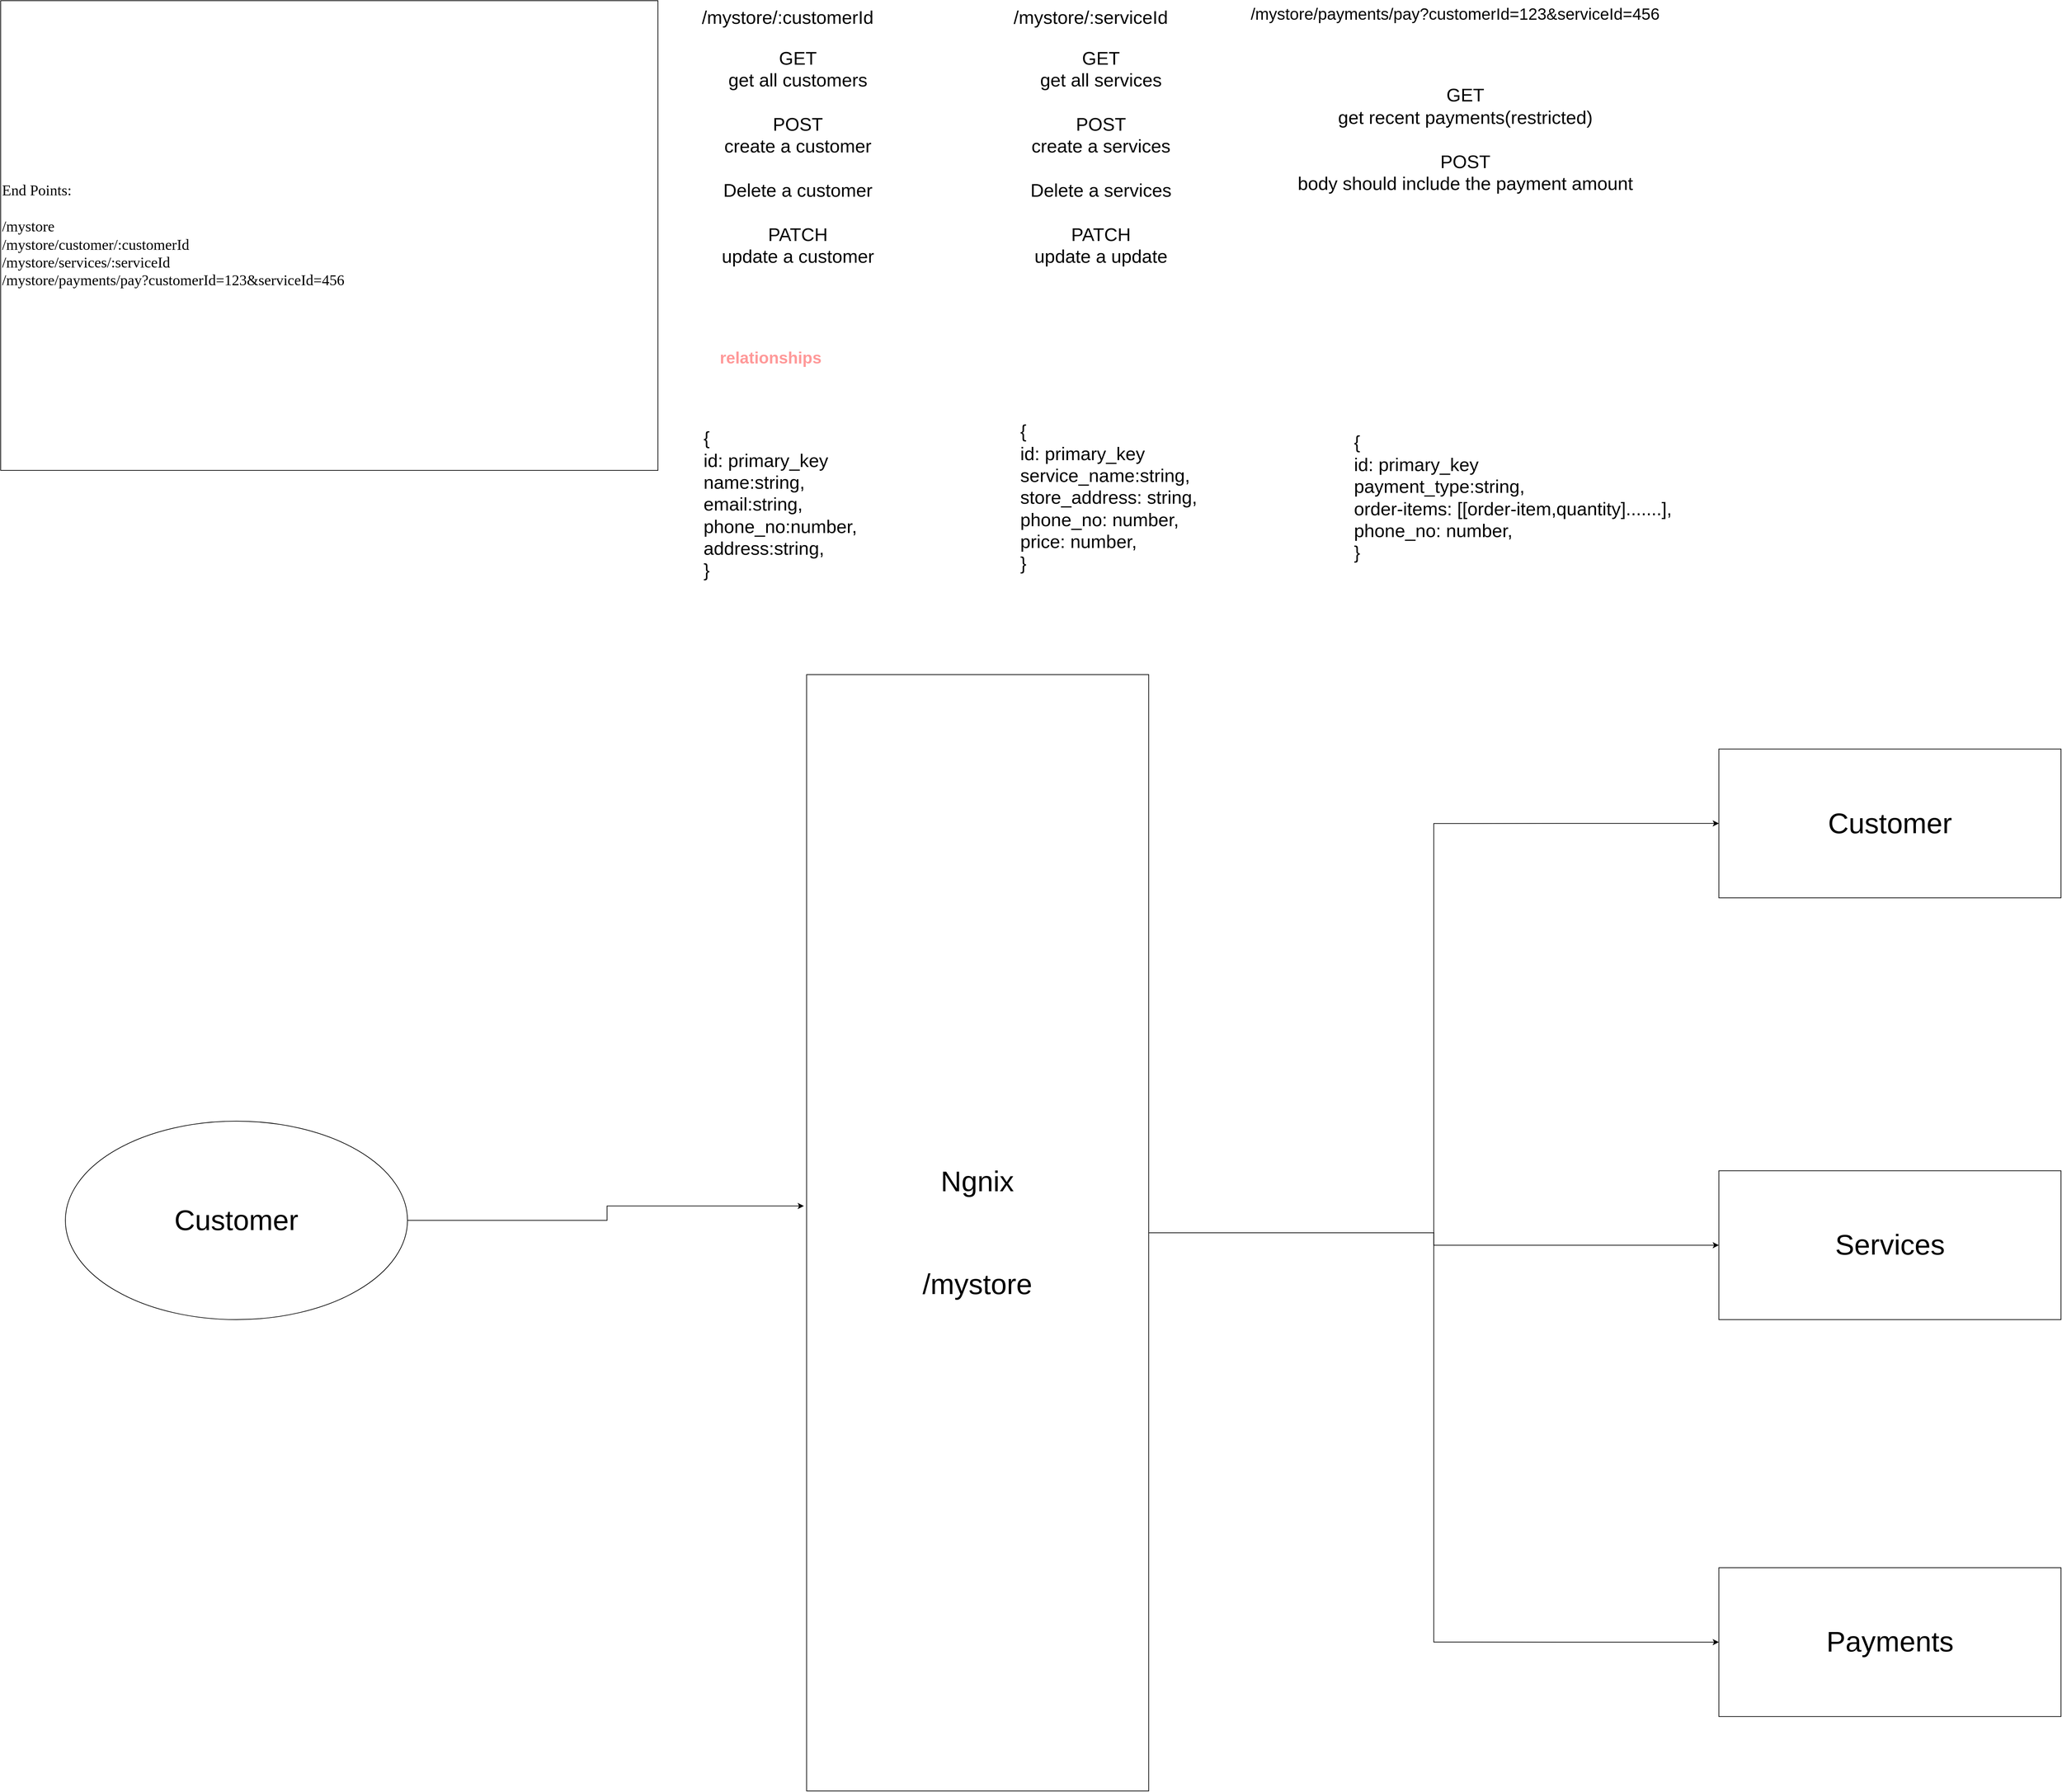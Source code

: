 <mxfile version="23.1.4" type="github">
  <diagram name="Page-1" id="JIzbvB5vFEo_5nwif32d">
    <mxGraphModel dx="4097" dy="3437" grid="1" gridSize="10" guides="1" tooltips="1" connect="1" arrows="1" fold="1" page="1" pageScale="1" pageWidth="850" pageHeight="1100" math="0" shadow="0">
      <root>
        <mxCell id="0" />
        <mxCell id="1" parent="0" />
        <mxCell id="GvO9N4xdw_BUistmSwuN-6" value="End Points:&lt;br style=&quot;font-size: 22px;&quot;&gt;&lt;br style=&quot;font-size: 22px;&quot;&gt;/mystore&lt;br style=&quot;font-size: 22px;&quot;&gt;/mystore/customer/:customerId&lt;br style=&quot;font-size: 22px;&quot;&gt;/mystore/services/:serviceId&lt;br style=&quot;font-size: 22px;&quot;&gt;/mystore/payments/pay?customerId=123&amp;amp;serviceId=456" style="rounded=0;whiteSpace=wrap;html=1;align=left;fontSize=22;fontFamily=Lucida Console;fillColor=none;" vertex="1" parent="1">
          <mxGeometry x="75" y="-790" width="965" height="690" as="geometry" />
        </mxCell>
        <mxCell id="GvO9N4xdw_BUistmSwuN-18" value="" style="group" vertex="1" connectable="0" parent="1">
          <mxGeometry x="1090" y="-790" width="280" height="400" as="geometry" />
        </mxCell>
        <mxCell id="GvO9N4xdw_BUistmSwuN-12" value="&lt;font style=&quot;font-size: 27px;&quot;&gt;/mystore/:customerId&lt;/font&gt;" style="text;html=1;align=center;verticalAlign=middle;resizable=0;points=[];autosize=1;strokeColor=none;fillColor=none;" vertex="1" parent="GvO9N4xdw_BUistmSwuN-18">
          <mxGeometry width="280" height="50" as="geometry" />
        </mxCell>
        <mxCell id="GvO9N4xdw_BUistmSwuN-13" value="&lt;span style=&quot;font-size: 27px;&quot;&gt;GET&lt;br&gt;get all customers&lt;br&gt;&lt;br&gt;POST&lt;br&gt;create a customer&lt;br&gt;&lt;br&gt;Delete a customer&lt;br&gt;&lt;br&gt;PATCH&lt;br&gt;update a customer&lt;br&gt;&lt;/span&gt;" style="text;html=1;align=center;verticalAlign=middle;resizable=0;points=[];autosize=1;strokeColor=none;fillColor=none;" vertex="1" parent="GvO9N4xdw_BUistmSwuN-18">
          <mxGeometry x="30" y="60" width="250" height="340" as="geometry" />
        </mxCell>
        <mxCell id="GvO9N4xdw_BUistmSwuN-19" value="" style="group" vertex="1" connectable="0" parent="1">
          <mxGeometry x="1550" y="-790" width="255" height="400" as="geometry" />
        </mxCell>
        <mxCell id="GvO9N4xdw_BUistmSwuN-14" value="&lt;font style=&quot;font-size: 27px;&quot;&gt;/mystore/:serviceId&lt;/font&gt;" style="text;html=1;align=center;verticalAlign=middle;resizable=0;points=[];autosize=1;strokeColor=none;fillColor=none;" vertex="1" parent="GvO9N4xdw_BUistmSwuN-19">
          <mxGeometry width="250" height="50" as="geometry" />
        </mxCell>
        <mxCell id="GvO9N4xdw_BUistmSwuN-15" value="&lt;span style=&quot;font-size: 27px;&quot;&gt;GET&lt;br&gt;get all services&lt;br&gt;&lt;br&gt;POST&lt;br&gt;create a services&lt;br&gt;&lt;br&gt;Delete a services&lt;br&gt;&lt;br&gt;PATCH&lt;br&gt;update a update&lt;br&gt;&lt;/span&gt;" style="text;html=1;align=center;verticalAlign=middle;resizable=0;points=[];autosize=1;strokeColor=none;fillColor=none;" vertex="1" parent="GvO9N4xdw_BUistmSwuN-19">
          <mxGeometry x="25" y="60" width="230" height="340" as="geometry" />
        </mxCell>
        <mxCell id="GvO9N4xdw_BUistmSwuN-20" value="" style="group" vertex="1" connectable="0" parent="1">
          <mxGeometry x="1900" y="-790" width="620" height="325" as="geometry" />
        </mxCell>
        <mxCell id="GvO9N4xdw_BUistmSwuN-16" value="&lt;span style=&quot;font-size: 27px;&quot;&gt;GET&lt;br&gt;get recent payments(restricted)&lt;br&gt;&lt;br&gt;POST&lt;br&gt;body should include the payment amount&lt;br&gt;&lt;br&gt;&lt;/span&gt;" style="text;html=1;align=center;verticalAlign=middle;resizable=0;points=[];autosize=1;strokeColor=none;fillColor=none;" vertex="1" parent="GvO9N4xdw_BUistmSwuN-20">
          <mxGeometry x="65" y="115" width="520" height="210" as="geometry" />
        </mxCell>
        <mxCell id="GvO9N4xdw_BUistmSwuN-17" value="&lt;font style=&quot;font-size: 24px;&quot;&gt;/mystore/payments/pay?customerId=123&amp;amp;serviceId=456&lt;/font&gt;" style="text;html=1;align=center;verticalAlign=middle;resizable=0;points=[];autosize=1;strokeColor=none;fillColor=none;" vertex="1" parent="GvO9N4xdw_BUistmSwuN-20">
          <mxGeometry width="620" height="40" as="geometry" />
        </mxCell>
        <mxCell id="GvO9N4xdw_BUistmSwuN-21" value="&lt;h1&gt;&lt;font color=&quot;#ff9999&quot;&gt;relationships&lt;/font&gt;&lt;/h1&gt;" style="text;html=1;align=center;verticalAlign=middle;resizable=0;points=[];autosize=1;strokeColor=none;fillColor=none;" vertex="1" parent="1">
          <mxGeometry x="1120" y="-300" width="170" height="70" as="geometry" />
        </mxCell>
        <mxCell id="GvO9N4xdw_BUistmSwuN-28" value="&lt;span style=&quot;font-size: 27px;&quot;&gt;{&lt;br&gt;id: primary_key&lt;br&gt;name:string,&lt;br&gt;email:string,&lt;br&gt;phone_no:number,&lt;br&gt;address:string,&lt;br&gt;}&lt;br&gt;&lt;/span&gt;" style="text;html=1;align=left;verticalAlign=middle;resizable=0;points=[];autosize=1;strokeColor=none;fillColor=none;" vertex="1" parent="1">
          <mxGeometry x="1105" y="-170" width="250" height="240" as="geometry" />
        </mxCell>
        <mxCell id="GvO9N4xdw_BUistmSwuN-30" value="&lt;span style=&quot;font-size: 27px;&quot;&gt;{&lt;br&gt;id: primary_key&lt;br&gt;service_name:string,&lt;br&gt;store_address: string,&lt;br&gt;phone_no: number,&lt;br&gt;price: number,&lt;br&gt;}&lt;br&gt;&lt;/span&gt;" style="text;html=1;align=left;verticalAlign=middle;resizable=0;points=[];autosize=1;strokeColor=none;fillColor=none;" vertex="1" parent="1">
          <mxGeometry x="1570" y="-180" width="280" height="240" as="geometry" />
        </mxCell>
        <mxCell id="GvO9N4xdw_BUistmSwuN-31" value="&lt;span style=&quot;font-size: 27px;&quot;&gt;{&lt;br&gt;id: primary_key&lt;br&gt;payment_type:string,&lt;br&gt;order-items: [[order-item,quantity].......],&lt;br&gt;phone_no: number,&lt;br&gt;}&lt;br&gt;&lt;/span&gt;" style="text;html=1;align=left;verticalAlign=middle;resizable=0;points=[];autosize=1;strokeColor=none;fillColor=none;" vertex="1" parent="1">
          <mxGeometry x="2060" y="-165" width="490" height="210" as="geometry" />
        </mxCell>
        <mxCell id="GvO9N4xdw_BUistmSwuN-32" value="" style="group" vertex="1" connectable="0" parent="1">
          <mxGeometry x="170" y="200" width="2930" height="1640" as="geometry" />
        </mxCell>
        <mxCell id="GvO9N4xdw_BUistmSwuN-1" value="&lt;font style=&quot;font-size: 42px;&quot;&gt;Ngnix&lt;br&gt;&lt;br&gt;&lt;br&gt;/mystore&lt;/font&gt;" style="rounded=0;whiteSpace=wrap;html=1;" vertex="1" parent="GvO9N4xdw_BUistmSwuN-32">
          <mxGeometry x="1088.286" width="502.286" height="1640" as="geometry" />
        </mxCell>
        <mxCell id="GvO9N4xdw_BUistmSwuN-2" value="&lt;font style=&quot;font-size: 42px;&quot;&gt;Customer&lt;/font&gt;" style="ellipse;whiteSpace=wrap;html=1;" vertex="1" parent="GvO9N4xdw_BUistmSwuN-32">
          <mxGeometry y="656" width="502.286" height="291.556" as="geometry" />
        </mxCell>
        <mxCell id="GvO9N4xdw_BUistmSwuN-3" value="&lt;font style=&quot;font-size: 42px;&quot;&gt;Customer&lt;/font&gt;" style="rounded=0;whiteSpace=wrap;html=1;" vertex="1" parent="GvO9N4xdw_BUistmSwuN-32">
          <mxGeometry x="2427.714" y="109.333" width="502.286" height="218.667" as="geometry" />
        </mxCell>
        <mxCell id="GvO9N4xdw_BUistmSwuN-9" style="edgeStyle=orthogonalEdgeStyle;rounded=0;orthogonalLoop=1;jettySize=auto;html=1;entryX=0;entryY=0.5;entryDx=0;entryDy=0;" edge="1" parent="GvO9N4xdw_BUistmSwuN-32" source="GvO9N4xdw_BUistmSwuN-1" target="GvO9N4xdw_BUistmSwuN-3">
          <mxGeometry relative="1" as="geometry" />
        </mxCell>
        <mxCell id="GvO9N4xdw_BUistmSwuN-4" value="&lt;font style=&quot;font-size: 42px;&quot;&gt;Services&lt;/font&gt;" style="rounded=0;whiteSpace=wrap;html=1;" vertex="1" parent="GvO9N4xdw_BUistmSwuN-32">
          <mxGeometry x="2427.714" y="728.889" width="502.286" height="218.667" as="geometry" />
        </mxCell>
        <mxCell id="GvO9N4xdw_BUistmSwuN-11" style="edgeStyle=orthogonalEdgeStyle;rounded=0;orthogonalLoop=1;jettySize=auto;html=1;entryX=0;entryY=0.5;entryDx=0;entryDy=0;" edge="1" parent="GvO9N4xdw_BUistmSwuN-32" source="GvO9N4xdw_BUistmSwuN-1" target="GvO9N4xdw_BUistmSwuN-4">
          <mxGeometry relative="1" as="geometry" />
        </mxCell>
        <mxCell id="GvO9N4xdw_BUistmSwuN-5" value="&lt;font style=&quot;font-size: 42px;&quot;&gt;Payments&lt;/font&gt;" style="rounded=0;whiteSpace=wrap;html=1;" vertex="1" parent="GvO9N4xdw_BUistmSwuN-32">
          <mxGeometry x="2427.714" y="1312" width="502.286" height="218.667" as="geometry" />
        </mxCell>
        <mxCell id="GvO9N4xdw_BUistmSwuN-10" style="edgeStyle=orthogonalEdgeStyle;rounded=0;orthogonalLoop=1;jettySize=auto;html=1;entryX=0;entryY=0.5;entryDx=0;entryDy=0;" edge="1" parent="GvO9N4xdw_BUistmSwuN-32" source="GvO9N4xdw_BUistmSwuN-1" target="GvO9N4xdw_BUistmSwuN-5">
          <mxGeometry relative="1" as="geometry" />
        </mxCell>
        <mxCell id="GvO9N4xdw_BUistmSwuN-8" style="edgeStyle=orthogonalEdgeStyle;rounded=0;orthogonalLoop=1;jettySize=auto;html=1;entryX=-0.008;entryY=0.476;entryDx=0;entryDy=0;entryPerimeter=0;" edge="1" parent="GvO9N4xdw_BUistmSwuN-32" source="GvO9N4xdw_BUistmSwuN-2" target="GvO9N4xdw_BUistmSwuN-1">
          <mxGeometry relative="1" as="geometry" />
        </mxCell>
      </root>
    </mxGraphModel>
  </diagram>
</mxfile>
